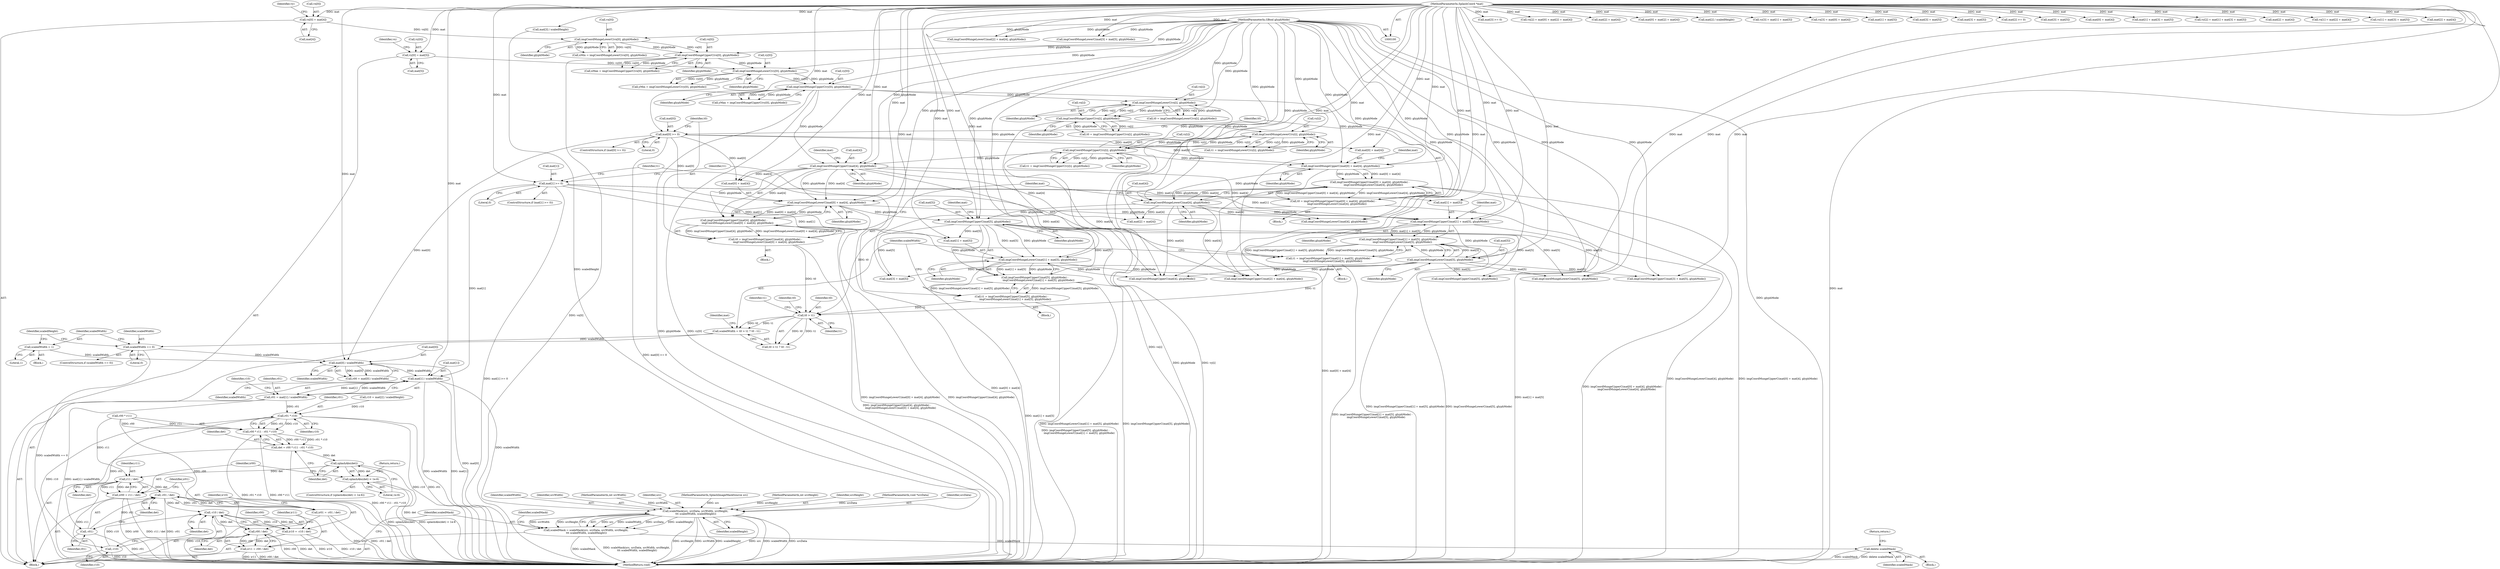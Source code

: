 digraph "0_poppler_a205e71a2dbe0c8d4f4905a76a3f79ec522eacec@pointer" {
"1000559" [label="(Call,mat[1] / scaledWidth)"];
"1000105" [label="(MethodParameterIn,SplashCoord *mat)"];
"1000390" [label="(Call,mat[1] >= 0)"];
"1000552" [label="(Call,mat[0] / scaledWidth)"];
"1000347" [label="(Call,mat[0] >= 0)"];
"1000539" [label="(Call,scaledWidth = 1)"];
"1000535" [label="(Call,scaledWidth == 0)"];
"1000432" [label="(Call,scaledWidth = t0 > t1 ? t0 : t1)"];
"1000435" [label="(Call,t0 > t1)"];
"1000372" [label="(Call,t0 = imgCoordMungeUpperC(mat[4], glyphMode) -\n         imgCoordMungeLowerC(mat[0] + mat[4], glyphMode))"];
"1000374" [label="(Call,imgCoordMungeUpperC(mat[4], glyphMode) -\n         imgCoordMungeLowerC(mat[0] + mat[4], glyphMode))"];
"1000375" [label="(Call,imgCoordMungeUpperC(mat[4], glyphMode))"];
"1000251" [label="(Call,imgCoordMungeUpperC(vy[0], glyphMode))"];
"1000244" [label="(Call,imgCoordMungeLowerC(vy[0], glyphMode))"];
"1000147" [label="(Call,vy[0] = mat[5])"];
"1000237" [label="(Call,imgCoordMungeUpperC(vx[0], glyphMode))"];
"1000230" [label="(Call,imgCoordMungeLowerC(vx[0], glyphMode))"];
"1000140" [label="(Call,vx[0] = mat[4])"];
"1000106" [label="(MethodParameterIn,GBool glyphMode)"];
"1000313" [label="(Call,imgCoordMungeUpperC(vy[i], glyphMode))"];
"1000298" [label="(Call,imgCoordMungeLowerC(vy[i], glyphMode))"];
"1000283" [label="(Call,imgCoordMungeUpperC(vx[i], glyphMode))"];
"1000268" [label="(Call,imgCoordMungeLowerC(vx[i], glyphMode))"];
"1000380" [label="(Call,imgCoordMungeLowerC(mat[0] + mat[4], glyphMode))"];
"1000353" [label="(Call,t0 = imgCoordMungeUpperC(mat[0] + mat[4], glyphMode) -\n         imgCoordMungeLowerC(mat[4], glyphMode))"];
"1000355" [label="(Call,imgCoordMungeUpperC(mat[0] + mat[4], glyphMode) -\n         imgCoordMungeLowerC(mat[4], glyphMode))"];
"1000356" [label="(Call,imgCoordMungeUpperC(mat[0] + mat[4], glyphMode))"];
"1000365" [label="(Call,imgCoordMungeLowerC(mat[4], glyphMode))"];
"1000396" [label="(Call,t1 = imgCoordMungeUpperC(mat[1] + mat[5], glyphMode) -\n         imgCoordMungeLowerC(mat[5], glyphMode))"];
"1000398" [label="(Call,imgCoordMungeUpperC(mat[1] + mat[5], glyphMode) -\n         imgCoordMungeLowerC(mat[5], glyphMode))"];
"1000399" [label="(Call,imgCoordMungeUpperC(mat[1] + mat[5], glyphMode))"];
"1000408" [label="(Call,imgCoordMungeLowerC(mat[5], glyphMode))"];
"1000415" [label="(Call,t1 = imgCoordMungeUpperC(mat[5], glyphMode) -\n         imgCoordMungeLowerC(mat[1] + mat[5], glyphMode))"];
"1000417" [label="(Call,imgCoordMungeUpperC(mat[5], glyphMode) -\n         imgCoordMungeLowerC(mat[1] + mat[5], glyphMode))"];
"1000418" [label="(Call,imgCoordMungeUpperC(mat[5], glyphMode))"];
"1000423" [label="(Call,imgCoordMungeLowerC(mat[1] + mat[5], glyphMode))"];
"1000557" [label="(Call,r01 = mat[1] / scaledWidth)"];
"1000584" [label="(Call,r01 * r10)"];
"1000580" [label="(Call,r00 * r11 - r01 * r10)"];
"1000578" [label="(Call,det = r00 * r11 - r01 * r10)"];
"1000589" [label="(Call,splashAbs(det))"];
"1000588" [label="(Call,splashAbs(det) < 1e-6)"];
"1000596" [label="(Call,r11 / det)"];
"1000594" [label="(Call,ir00 = r11 / det)"];
"1000601" [label="(Call,-r01 / det)"];
"1000599" [label="(Call,ir01 = -r01 / det)"];
"1000607" [label="(Call,-r10 / det)"];
"1000605" [label="(Call,ir10 = -r10 / det)"];
"1000613" [label="(Call,r00 / det)"];
"1000611" [label="(Call,ir11 = r00 / det)"];
"1000602" [label="(Call,-r01)"];
"1000608" [label="(Call,-r10)"];
"1000618" [label="(Call,scaleMask(src, srcData, srcWidth, srcHeight,\n \t\t\t scaledWidth, scaledHeight))"];
"1000616" [label="(Call,scaledMask = scaleMask(src, srcData, srcWidth, srcHeight,\n \t\t\t scaledWidth, scaledHeight))"];
"1000637" [label="(Call,delete scaledMask)"];
"1000557" [label="(Call,r01 = mat[1] / scaledWidth)"];
"1000241" [label="(Identifier,glyphMode)"];
"1000419" [label="(Call,mat[5])"];
"1000608" [label="(Call,-r10)"];
"1000252" [label="(Call,vy[0])"];
"1000269" [label="(Call,vx[i])"];
"1000407" [label="(Identifier,glyphMode)"];
"1000484" [label="(Call,mat[3] >= 0)"];
"1000375" [label="(Call,imgCoordMungeUpperC(mat[4], glyphMode))"];
"1000585" [label="(Identifier,r01)"];
"1000620" [label="(Identifier,srcData)"];
"1000107" [label="(Block,)"];
"1000594" [label="(Call,ir00 = r11 / det)"];
"1000299" [label="(Call,vy[i])"];
"1000539" [label="(Call,scaledWidth = 1)"];
"1000541" [label="(Literal,1)"];
"1000410" [label="(Identifier,mat)"];
"1000423" [label="(Call,imgCoordMungeLowerC(mat[1] + mat[5], glyphMode))"];
"1000311" [label="(Call,t1 = imgCoordMungeUpperC(vy[i], glyphMode))"];
"1000615" [label="(Identifier,det)"];
"1000414" [label="(Block,)"];
"1000372" [label="(Call,t0 = imgCoordMungeUpperC(mat[4], glyphMode) -\n         imgCoordMungeLowerC(mat[0] + mat[4], glyphMode))"];
"1000618" [label="(Call,scaleMask(src, srcData, srcWidth, srcHeight,\n \t\t\t scaledWidth, scaledHeight))"];
"1000451" [label="(Call,mat[2] + mat[4])"];
"1000415" [label="(Call,t1 = imgCoordMungeUpperC(mat[5], glyphMode) -\n         imgCoordMungeLowerC(mat[1] + mat[5], glyphMode))"];
"1000371" [label="(Block,)"];
"1000144" [label="(Call,mat[4])"];
"1000347" [label="(Call,mat[0] >= 0)"];
"1000417" [label="(Call,imgCoordMungeUpperC(mat[5], glyphMode) -\n         imgCoordMungeLowerC(mat[1] + mat[5], glyphMode))"];
"1000601" [label="(Call,-r01 / det)"];
"1000538" [label="(Block,)"];
"1000416" [label="(Identifier,t1)"];
"1000624" [label="(Identifier,scaledHeight)"];
"1000176" [label="(Call,vx[2] = mat[0] + mat[2] + mat[4])"];
"1000158" [label="(Call,mat[2] + mat[4])"];
"1000391" [label="(Call,mat[1])"];
"1000435" [label="(Call,t0 > t1)"];
"1000438" [label="(Identifier,t0)"];
"1000234" [label="(Identifier,glyphMode)"];
"1000314" [label="(Call,vy[i])"];
"1000238" [label="(Call,vx[0])"];
"1000540" [label="(Identifier,scaledWidth)"];
"1000616" [label="(Call,scaledMask = scaleMask(src, srcData, srcWidth, srcHeight,\n \t\t\t scaledWidth, scaledHeight))"];
"1000593" [label="(Return,return;)"];
"1000395" [label="(Block,)"];
"1000628" [label="(Identifier,scaledMask)"];
"1000156" [label="(Identifier,vx)"];
"1000373" [label="(Identifier,t0)"];
"1000434" [label="(Call,t0 > t1 ? t0 : t1)"];
"1000617" [label="(Identifier,scaledMask)"];
"1000459" [label="(Call,imgCoordMungeLowerC(mat[4], glyphMode))"];
"1000394" [label="(Literal,0)"];
"1000180" [label="(Call,mat[0] + mat[2] + mat[4])"];
"1000623" [label="(Identifier,scaledWidth)"];
"1000558" [label="(Identifier,r01)"];
"1000242" [label="(Call,yMin = imgCoordMungeLowerC(vy[0], glyphMode))"];
"1000237" [label="(Call,imgCoordMungeUpperC(vx[0], glyphMode))"];
"1000566" [label="(Call,mat[2] / scaledHeight)"];
"1000302" [label="(Identifier,glyphMode)"];
"1000591" [label="(Literal,1e-6)"];
"1000573" [label="(Call,mat[3] / scaledHeight)"];
"1000621" [label="(Identifier,srcWidth)"];
"1000287" [label="(Identifier,glyphMode)"];
"1000652" [label="(MethodReturn,void)"];
"1000255" [label="(Identifier,glyphMode)"];
"1000596" [label="(Call,r11 / det)"];
"1000553" [label="(Call,mat[0])"];
"1000398" [label="(Call,imgCoordMungeUpperC(mat[1] + mat[5], glyphMode) -\n         imgCoordMungeLowerC(mat[5], glyphMode))"];
"1000638" [label="(Identifier,scaledMask)"];
"1000565" [label="(Identifier,r10)"];
"1000400" [label="(Call,mat[1] + mat[5])"];
"1000217" [label="(Call,vy[3] = mat[1] + mat[5])"];
"1000244" [label="(Call,imgCoordMungeLowerC(vy[0], glyphMode))"];
"1000206" [label="(Call,vx[3] = mat[0] + mat[4])"];
"1000614" [label="(Identifier,r00)"];
"1000418" [label="(Call,imgCoordMungeUpperC(mat[5], glyphMode))"];
"1000221" [label="(Call,mat[1] + mat[5])"];
"1000611" [label="(Call,ir11 = r00 / det)"];
"1000396" [label="(Call,t1 = imgCoordMungeUpperC(mat[1] + mat[5], glyphMode) -\n         imgCoordMungeLowerC(mat[5], glyphMode))"];
"1000436" [label="(Identifier,t0)"];
"1000272" [label="(Identifier,glyphMode)"];
"1000631" [label="(Block,)"];
"1000313" [label="(Call,imgCoordMungeUpperC(vy[i], glyphMode))"];
"1000399" [label="(Call,imgCoordMungeUpperC(mat[1] + mat[5], glyphMode))"];
"1000392" [label="(Identifier,mat)"];
"1000599" [label="(Call,ir01 = -r01 / det)"];
"1000169" [label="(Call,mat[3] + mat[5])"];
"1000517" [label="(Call,imgCoordMungeLowerC(mat[3] + mat[5], glyphMode))"];
"1000351" [label="(Literal,0)"];
"1000383" [label="(Identifier,mat)"];
"1000369" [label="(Identifier,glyphMode)"];
"1000348" [label="(Call,mat[0])"];
"1000283" [label="(Call,imgCoordMungeUpperC(vx[i], glyphMode))"];
"1000589" [label="(Call,splashAbs(det))"];
"1000432" [label="(Call,scaledWidth = t0 > t1 ? t0 : t1)"];
"1000607" [label="(Call,-r10 / det)"];
"1000613" [label="(Call,r00 / det)"];
"1000346" [label="(ControlStructure,if (mat[0] >= 0))"];
"1000245" [label="(Call,vy[0])"];
"1000439" [label="(Identifier,t1)"];
"1000586" [label="(Identifier,r10)"];
"1000103" [label="(MethodParameterIn,int srcWidth)"];
"1000437" [label="(Identifier,t1)"];
"1000148" [label="(Call,vy[0])"];
"1000376" [label="(Call,mat[4])"];
"1000602" [label="(Call,-r01)"];
"1000534" [label="(ControlStructure,if (scaledWidth == 0))"];
"1000248" [label="(Identifier,glyphMode)"];
"1000141" [label="(Call,vx[0])"];
"1000199" [label="(Call,mat[3] + mat[5])"];
"1000381" [label="(Call,mat[0] + mat[4])"];
"1000366" [label="(Call,mat[4])"];
"1000441" [label="(Call,mat[2] >= 0)"];
"1000493" [label="(Call,imgCoordMungeUpperC(mat[3] + mat[5], glyphMode))"];
"1000564" [label="(Call,r10 = mat[2] / scaledHeight)"];
"1000587" [label="(ControlStructure,if (splashAbs(det) < 1e-6))"];
"1000639" [label="(Return,return;)"];
"1000426" [label="(Identifier,mat)"];
"1000353" [label="(Call,t0 = imgCoordMungeUpperC(mat[0] + mat[4], glyphMode) -\n         imgCoordMungeLowerC(mat[4], glyphMode))"];
"1000619" [label="(Identifier,src)"];
"1000284" [label="(Call,vx[i])"];
"1000355" [label="(Call,imgCoordMungeUpperC(mat[0] + mat[4], glyphMode) -\n         imgCoordMungeLowerC(mat[4], glyphMode))"];
"1000518" [label="(Call,mat[3] + mat[5])"];
"1000552" [label="(Call,mat[0] / scaledWidth)"];
"1000210" [label="(Call,mat[0] + mat[4])"];
"1000550" [label="(Call,r00 = mat[0] / scaledWidth)"];
"1000230" [label="(Call,imgCoordMungeLowerC(vx[0], glyphMode))"];
"1000195" [label="(Call,mat[1] + mat[3] + mat[5])"];
"1000379" [label="(Identifier,glyphMode)"];
"1000584" [label="(Call,r01 * r10)"];
"1000149" [label="(Identifier,vy)"];
"1000367" [label="(Identifier,mat)"];
"1000604" [label="(Identifier,det)"];
"1000397" [label="(Identifier,t1)"];
"1000637" [label="(Call,delete scaledMask)"];
"1000317" [label="(Identifier,glyphMode)"];
"1000268" [label="(Call,imgCoordMungeLowerC(vx[i], glyphMode))"];
"1000409" [label="(Call,mat[5])"];
"1000443" [label="(Identifier,mat)"];
"1000191" [label="(Call,vy[2] = mat[1] + mat[3] + mat[5])"];
"1000537" [label="(Literal,0)"];
"1000580" [label="(Call,r00 * r11 - r01 * r10)"];
"1000605" [label="(Call,ir10 = -r10 / det)"];
"1000475" [label="(Call,mat[2] + mat[4])"];
"1000101" [label="(MethodParameterIn,SplashImageMaskSource src)"];
"1000231" [label="(Call,vx[0])"];
"1000266" [label="(Call,t0 = imgCoordMungeLowerC(vx[i], glyphMode))"];
"1000433" [label="(Identifier,scaledWidth)"];
"1000609" [label="(Identifier,r10)"];
"1000469" [label="(Call,imgCoordMungeUpperC(mat[4], glyphMode))"];
"1000235" [label="(Call,xMax = imgCoordMungeUpperC(vx[0], glyphMode))"];
"1000610" [label="(Identifier,det)"];
"1000512" [label="(Call,imgCoordMungeUpperC(mat[5], glyphMode))"];
"1000298" [label="(Call,imgCoordMungeLowerC(vy[i], glyphMode))"];
"1000422" [label="(Identifier,glyphMode)"];
"1000388" [label="(Identifier,glyphMode)"];
"1000559" [label="(Call,mat[1] / scaledWidth)"];
"1000563" [label="(Identifier,scaledWidth)"];
"1000281" [label="(Call,t0 = imgCoordMungeUpperC(vx[i], glyphMode))"];
"1000408" [label="(Call,imgCoordMungeLowerC(mat[5], glyphMode))"];
"1000579" [label="(Identifier,det)"];
"1000140" [label="(Call,vx[0] = mat[4])"];
"1000354" [label="(Identifier,t0)"];
"1000154" [label="(Call,vx[1] = mat[2] + mat[4])"];
"1000603" [label="(Identifier,r01)"];
"1000104" [label="(MethodParameterIn,int srcHeight)"];
"1000535" [label="(Call,scaledWidth == 0)"];
"1000364" [label="(Identifier,glyphMode)"];
"1000249" [label="(Call,yMax = imgCoordMungeUpperC(vy[0], glyphMode))"];
"1000165" [label="(Call,vy[1] = mat[3] + mat[5])"];
"1000560" [label="(Call,mat[1])"];
"1000578" [label="(Call,det = r00 * r11 - r01 * r10)"];
"1000494" [label="(Call,mat[3] + mat[5])"];
"1000352" [label="(Block,)"];
"1000612" [label="(Identifier,ir11)"];
"1000412" [label="(Identifier,glyphMode)"];
"1000450" [label="(Call,imgCoordMungeUpperC(mat[2] + mat[4], glyphMode))"];
"1000228" [label="(Call,xMin = imgCoordMungeLowerC(vx[0], glyphMode))"];
"1000357" [label="(Call,mat[0] + mat[4])"];
"1000474" [label="(Call,imgCoordMungeLowerC(mat[2] + mat[4], glyphMode))"];
"1000595" [label="(Identifier,ir00)"];
"1000184" [label="(Call,mat[2] + mat[4])"];
"1000356" [label="(Call,imgCoordMungeUpperC(mat[0] + mat[4], glyphMode))"];
"1000380" [label="(Call,imgCoordMungeLowerC(mat[0] + mat[4], glyphMode))"];
"1000556" [label="(Identifier,scaledWidth)"];
"1000597" [label="(Identifier,r11)"];
"1000590" [label="(Identifier,det)"];
"1000365" [label="(Call,imgCoordMungeLowerC(mat[4], glyphMode))"];
"1000431" [label="(Identifier,glyphMode)"];
"1000600" [label="(Identifier,ir01)"];
"1000389" [label="(ControlStructure,if (mat[1] >= 0))"];
"1000147" [label="(Call,vy[0] = mat[5])"];
"1000581" [label="(Call,r00 * r11)"];
"1000390" [label="(Call,mat[1] >= 0)"];
"1000106" [label="(MethodParameterIn,GBool glyphMode)"];
"1000598" [label="(Identifier,det)"];
"1000544" [label="(Identifier,scaledHeight)"];
"1000622" [label="(Identifier,srcHeight)"];
"1000536" [label="(Identifier,scaledWidth)"];
"1000296" [label="(Call,t1 = imgCoordMungeLowerC(vy[i], glyphMode))"];
"1000424" [label="(Call,mat[1] + mat[5])"];
"1000374" [label="(Call,imgCoordMungeUpperC(mat[4], glyphMode) -\n         imgCoordMungeLowerC(mat[0] + mat[4], glyphMode))"];
"1000102" [label="(MethodParameterIn,void *srcData)"];
"1000588" [label="(Call,splashAbs(det) < 1e-6)"];
"1000105" [label="(MethodParameterIn,SplashCoord *mat)"];
"1000606" [label="(Identifier,ir10)"];
"1000251" [label="(Call,imgCoordMungeUpperC(vy[0], glyphMode))"];
"1000502" [label="(Call,imgCoordMungeLowerC(mat[5], glyphMode))"];
"1000151" [label="(Call,mat[5])"];
"1000559" -> "1000557"  [label="AST: "];
"1000559" -> "1000563"  [label="CFG: "];
"1000560" -> "1000559"  [label="AST: "];
"1000563" -> "1000559"  [label="AST: "];
"1000557" -> "1000559"  [label="CFG: "];
"1000559" -> "1000652"  [label="DDG: mat[1]"];
"1000559" -> "1000652"  [label="DDG: scaledWidth"];
"1000559" -> "1000557"  [label="DDG: mat[1]"];
"1000559" -> "1000557"  [label="DDG: scaledWidth"];
"1000105" -> "1000559"  [label="DDG: mat"];
"1000390" -> "1000559"  [label="DDG: mat[1]"];
"1000552" -> "1000559"  [label="DDG: scaledWidth"];
"1000559" -> "1000618"  [label="DDG: scaledWidth"];
"1000105" -> "1000100"  [label="AST: "];
"1000105" -> "1000652"  [label="DDG: mat"];
"1000105" -> "1000140"  [label="DDG: mat"];
"1000105" -> "1000147"  [label="DDG: mat"];
"1000105" -> "1000154"  [label="DDG: mat"];
"1000105" -> "1000158"  [label="DDG: mat"];
"1000105" -> "1000165"  [label="DDG: mat"];
"1000105" -> "1000169"  [label="DDG: mat"];
"1000105" -> "1000176"  [label="DDG: mat"];
"1000105" -> "1000180"  [label="DDG: mat"];
"1000105" -> "1000184"  [label="DDG: mat"];
"1000105" -> "1000191"  [label="DDG: mat"];
"1000105" -> "1000195"  [label="DDG: mat"];
"1000105" -> "1000199"  [label="DDG: mat"];
"1000105" -> "1000206"  [label="DDG: mat"];
"1000105" -> "1000210"  [label="DDG: mat"];
"1000105" -> "1000217"  [label="DDG: mat"];
"1000105" -> "1000221"  [label="DDG: mat"];
"1000105" -> "1000347"  [label="DDG: mat"];
"1000105" -> "1000356"  [label="DDG: mat"];
"1000105" -> "1000357"  [label="DDG: mat"];
"1000105" -> "1000365"  [label="DDG: mat"];
"1000105" -> "1000375"  [label="DDG: mat"];
"1000105" -> "1000380"  [label="DDG: mat"];
"1000105" -> "1000381"  [label="DDG: mat"];
"1000105" -> "1000390"  [label="DDG: mat"];
"1000105" -> "1000399"  [label="DDG: mat"];
"1000105" -> "1000400"  [label="DDG: mat"];
"1000105" -> "1000408"  [label="DDG: mat"];
"1000105" -> "1000418"  [label="DDG: mat"];
"1000105" -> "1000423"  [label="DDG: mat"];
"1000105" -> "1000424"  [label="DDG: mat"];
"1000105" -> "1000441"  [label="DDG: mat"];
"1000105" -> "1000450"  [label="DDG: mat"];
"1000105" -> "1000451"  [label="DDG: mat"];
"1000105" -> "1000459"  [label="DDG: mat"];
"1000105" -> "1000469"  [label="DDG: mat"];
"1000105" -> "1000474"  [label="DDG: mat"];
"1000105" -> "1000475"  [label="DDG: mat"];
"1000105" -> "1000484"  [label="DDG: mat"];
"1000105" -> "1000493"  [label="DDG: mat"];
"1000105" -> "1000494"  [label="DDG: mat"];
"1000105" -> "1000502"  [label="DDG: mat"];
"1000105" -> "1000512"  [label="DDG: mat"];
"1000105" -> "1000517"  [label="DDG: mat"];
"1000105" -> "1000518"  [label="DDG: mat"];
"1000105" -> "1000552"  [label="DDG: mat"];
"1000105" -> "1000566"  [label="DDG: mat"];
"1000105" -> "1000573"  [label="DDG: mat"];
"1000390" -> "1000389"  [label="AST: "];
"1000390" -> "1000394"  [label="CFG: "];
"1000391" -> "1000390"  [label="AST: "];
"1000394" -> "1000390"  [label="AST: "];
"1000397" -> "1000390"  [label="CFG: "];
"1000416" -> "1000390"  [label="CFG: "];
"1000390" -> "1000652"  [label="DDG: mat[1] >= 0"];
"1000390" -> "1000399"  [label="DDG: mat[1]"];
"1000390" -> "1000400"  [label="DDG: mat[1]"];
"1000390" -> "1000423"  [label="DDG: mat[1]"];
"1000390" -> "1000424"  [label="DDG: mat[1]"];
"1000552" -> "1000550"  [label="AST: "];
"1000552" -> "1000556"  [label="CFG: "];
"1000553" -> "1000552"  [label="AST: "];
"1000556" -> "1000552"  [label="AST: "];
"1000550" -> "1000552"  [label="CFG: "];
"1000552" -> "1000652"  [label="DDG: mat[0]"];
"1000552" -> "1000550"  [label="DDG: mat[0]"];
"1000552" -> "1000550"  [label="DDG: scaledWidth"];
"1000347" -> "1000552"  [label="DDG: mat[0]"];
"1000539" -> "1000552"  [label="DDG: scaledWidth"];
"1000535" -> "1000552"  [label="DDG: scaledWidth"];
"1000347" -> "1000346"  [label="AST: "];
"1000347" -> "1000351"  [label="CFG: "];
"1000348" -> "1000347"  [label="AST: "];
"1000351" -> "1000347"  [label="AST: "];
"1000354" -> "1000347"  [label="CFG: "];
"1000373" -> "1000347"  [label="CFG: "];
"1000347" -> "1000652"  [label="DDG: mat[0] >= 0"];
"1000347" -> "1000356"  [label="DDG: mat[0]"];
"1000347" -> "1000357"  [label="DDG: mat[0]"];
"1000347" -> "1000380"  [label="DDG: mat[0]"];
"1000347" -> "1000381"  [label="DDG: mat[0]"];
"1000539" -> "1000538"  [label="AST: "];
"1000539" -> "1000541"  [label="CFG: "];
"1000540" -> "1000539"  [label="AST: "];
"1000541" -> "1000539"  [label="AST: "];
"1000544" -> "1000539"  [label="CFG: "];
"1000535" -> "1000534"  [label="AST: "];
"1000535" -> "1000537"  [label="CFG: "];
"1000536" -> "1000535"  [label="AST: "];
"1000537" -> "1000535"  [label="AST: "];
"1000540" -> "1000535"  [label="CFG: "];
"1000544" -> "1000535"  [label="CFG: "];
"1000535" -> "1000652"  [label="DDG: scaledWidth == 0"];
"1000432" -> "1000535"  [label="DDG: scaledWidth"];
"1000432" -> "1000107"  [label="AST: "];
"1000432" -> "1000434"  [label="CFG: "];
"1000433" -> "1000432"  [label="AST: "];
"1000434" -> "1000432"  [label="AST: "];
"1000443" -> "1000432"  [label="CFG: "];
"1000435" -> "1000432"  [label="DDG: t0"];
"1000435" -> "1000432"  [label="DDG: t1"];
"1000435" -> "1000434"  [label="AST: "];
"1000435" -> "1000437"  [label="CFG: "];
"1000436" -> "1000435"  [label="AST: "];
"1000437" -> "1000435"  [label="AST: "];
"1000438" -> "1000435"  [label="CFG: "];
"1000439" -> "1000435"  [label="CFG: "];
"1000372" -> "1000435"  [label="DDG: t0"];
"1000353" -> "1000435"  [label="DDG: t0"];
"1000396" -> "1000435"  [label="DDG: t1"];
"1000415" -> "1000435"  [label="DDG: t1"];
"1000435" -> "1000434"  [label="DDG: t0"];
"1000435" -> "1000434"  [label="DDG: t1"];
"1000372" -> "1000371"  [label="AST: "];
"1000372" -> "1000374"  [label="CFG: "];
"1000373" -> "1000372"  [label="AST: "];
"1000374" -> "1000372"  [label="AST: "];
"1000392" -> "1000372"  [label="CFG: "];
"1000372" -> "1000652"  [label="DDG: imgCoordMungeUpperC(mat[4], glyphMode) -\n         imgCoordMungeLowerC(mat[0] + mat[4], glyphMode)"];
"1000374" -> "1000372"  [label="DDG: imgCoordMungeUpperC(mat[4], glyphMode)"];
"1000374" -> "1000372"  [label="DDG: imgCoordMungeLowerC(mat[0] + mat[4], glyphMode)"];
"1000374" -> "1000380"  [label="CFG: "];
"1000375" -> "1000374"  [label="AST: "];
"1000380" -> "1000374"  [label="AST: "];
"1000374" -> "1000652"  [label="DDG: imgCoordMungeUpperC(mat[4], glyphMode)"];
"1000374" -> "1000652"  [label="DDG: imgCoordMungeLowerC(mat[0] + mat[4], glyphMode)"];
"1000375" -> "1000374"  [label="DDG: mat[4]"];
"1000375" -> "1000374"  [label="DDG: glyphMode"];
"1000380" -> "1000374"  [label="DDG: mat[0] + mat[4]"];
"1000380" -> "1000374"  [label="DDG: glyphMode"];
"1000375" -> "1000379"  [label="CFG: "];
"1000376" -> "1000375"  [label="AST: "];
"1000379" -> "1000375"  [label="AST: "];
"1000383" -> "1000375"  [label="CFG: "];
"1000251" -> "1000375"  [label="DDG: glyphMode"];
"1000313" -> "1000375"  [label="DDG: glyphMode"];
"1000106" -> "1000375"  [label="DDG: glyphMode"];
"1000375" -> "1000380"  [label="DDG: mat[4]"];
"1000375" -> "1000380"  [label="DDG: glyphMode"];
"1000375" -> "1000381"  [label="DDG: mat[4]"];
"1000375" -> "1000450"  [label="DDG: mat[4]"];
"1000375" -> "1000451"  [label="DDG: mat[4]"];
"1000375" -> "1000459"  [label="DDG: mat[4]"];
"1000375" -> "1000469"  [label="DDG: mat[4]"];
"1000251" -> "1000249"  [label="AST: "];
"1000251" -> "1000255"  [label="CFG: "];
"1000252" -> "1000251"  [label="AST: "];
"1000255" -> "1000251"  [label="AST: "];
"1000249" -> "1000251"  [label="CFG: "];
"1000251" -> "1000652"  [label="DDG: glyphMode"];
"1000251" -> "1000652"  [label="DDG: vy[0]"];
"1000251" -> "1000249"  [label="DDG: vy[0]"];
"1000251" -> "1000249"  [label="DDG: glyphMode"];
"1000244" -> "1000251"  [label="DDG: vy[0]"];
"1000244" -> "1000251"  [label="DDG: glyphMode"];
"1000106" -> "1000251"  [label="DDG: glyphMode"];
"1000251" -> "1000268"  [label="DDG: glyphMode"];
"1000251" -> "1000356"  [label="DDG: glyphMode"];
"1000244" -> "1000242"  [label="AST: "];
"1000244" -> "1000248"  [label="CFG: "];
"1000245" -> "1000244"  [label="AST: "];
"1000248" -> "1000244"  [label="AST: "];
"1000242" -> "1000244"  [label="CFG: "];
"1000244" -> "1000242"  [label="DDG: vy[0]"];
"1000244" -> "1000242"  [label="DDG: glyphMode"];
"1000147" -> "1000244"  [label="DDG: vy[0]"];
"1000237" -> "1000244"  [label="DDG: glyphMode"];
"1000106" -> "1000244"  [label="DDG: glyphMode"];
"1000147" -> "1000107"  [label="AST: "];
"1000147" -> "1000151"  [label="CFG: "];
"1000148" -> "1000147"  [label="AST: "];
"1000151" -> "1000147"  [label="AST: "];
"1000156" -> "1000147"  [label="CFG: "];
"1000237" -> "1000235"  [label="AST: "];
"1000237" -> "1000241"  [label="CFG: "];
"1000238" -> "1000237"  [label="AST: "];
"1000241" -> "1000237"  [label="AST: "];
"1000235" -> "1000237"  [label="CFG: "];
"1000237" -> "1000652"  [label="DDG: vx[0]"];
"1000237" -> "1000235"  [label="DDG: vx[0]"];
"1000237" -> "1000235"  [label="DDG: glyphMode"];
"1000230" -> "1000237"  [label="DDG: vx[0]"];
"1000230" -> "1000237"  [label="DDG: glyphMode"];
"1000106" -> "1000237"  [label="DDG: glyphMode"];
"1000230" -> "1000228"  [label="AST: "];
"1000230" -> "1000234"  [label="CFG: "];
"1000231" -> "1000230"  [label="AST: "];
"1000234" -> "1000230"  [label="AST: "];
"1000228" -> "1000230"  [label="CFG: "];
"1000230" -> "1000228"  [label="DDG: vx[0]"];
"1000230" -> "1000228"  [label="DDG: glyphMode"];
"1000140" -> "1000230"  [label="DDG: vx[0]"];
"1000106" -> "1000230"  [label="DDG: glyphMode"];
"1000140" -> "1000107"  [label="AST: "];
"1000140" -> "1000144"  [label="CFG: "];
"1000141" -> "1000140"  [label="AST: "];
"1000144" -> "1000140"  [label="AST: "];
"1000149" -> "1000140"  [label="CFG: "];
"1000106" -> "1000100"  [label="AST: "];
"1000106" -> "1000652"  [label="DDG: glyphMode"];
"1000106" -> "1000268"  [label="DDG: glyphMode"];
"1000106" -> "1000283"  [label="DDG: glyphMode"];
"1000106" -> "1000298"  [label="DDG: glyphMode"];
"1000106" -> "1000313"  [label="DDG: glyphMode"];
"1000106" -> "1000356"  [label="DDG: glyphMode"];
"1000106" -> "1000365"  [label="DDG: glyphMode"];
"1000106" -> "1000380"  [label="DDG: glyphMode"];
"1000106" -> "1000399"  [label="DDG: glyphMode"];
"1000106" -> "1000408"  [label="DDG: glyphMode"];
"1000106" -> "1000418"  [label="DDG: glyphMode"];
"1000106" -> "1000423"  [label="DDG: glyphMode"];
"1000106" -> "1000450"  [label="DDG: glyphMode"];
"1000106" -> "1000459"  [label="DDG: glyphMode"];
"1000106" -> "1000469"  [label="DDG: glyphMode"];
"1000106" -> "1000474"  [label="DDG: glyphMode"];
"1000106" -> "1000493"  [label="DDG: glyphMode"];
"1000106" -> "1000502"  [label="DDG: glyphMode"];
"1000106" -> "1000512"  [label="DDG: glyphMode"];
"1000106" -> "1000517"  [label="DDG: glyphMode"];
"1000313" -> "1000311"  [label="AST: "];
"1000313" -> "1000317"  [label="CFG: "];
"1000314" -> "1000313"  [label="AST: "];
"1000317" -> "1000313"  [label="AST: "];
"1000311" -> "1000313"  [label="CFG: "];
"1000313" -> "1000652"  [label="DDG: vy[i]"];
"1000313" -> "1000652"  [label="DDG: glyphMode"];
"1000313" -> "1000268"  [label="DDG: glyphMode"];
"1000313" -> "1000298"  [label="DDG: vy[i]"];
"1000313" -> "1000311"  [label="DDG: vy[i]"];
"1000313" -> "1000311"  [label="DDG: glyphMode"];
"1000298" -> "1000313"  [label="DDG: vy[i]"];
"1000298" -> "1000313"  [label="DDG: glyphMode"];
"1000313" -> "1000356"  [label="DDG: glyphMode"];
"1000298" -> "1000296"  [label="AST: "];
"1000298" -> "1000302"  [label="CFG: "];
"1000299" -> "1000298"  [label="AST: "];
"1000302" -> "1000298"  [label="AST: "];
"1000296" -> "1000298"  [label="CFG: "];
"1000298" -> "1000296"  [label="DDG: vy[i]"];
"1000298" -> "1000296"  [label="DDG: glyphMode"];
"1000283" -> "1000298"  [label="DDG: glyphMode"];
"1000283" -> "1000281"  [label="AST: "];
"1000283" -> "1000287"  [label="CFG: "];
"1000284" -> "1000283"  [label="AST: "];
"1000287" -> "1000283"  [label="AST: "];
"1000281" -> "1000283"  [label="CFG: "];
"1000283" -> "1000652"  [label="DDG: vx[i]"];
"1000283" -> "1000268"  [label="DDG: vx[i]"];
"1000283" -> "1000281"  [label="DDG: vx[i]"];
"1000283" -> "1000281"  [label="DDG: glyphMode"];
"1000268" -> "1000283"  [label="DDG: vx[i]"];
"1000268" -> "1000283"  [label="DDG: glyphMode"];
"1000268" -> "1000266"  [label="AST: "];
"1000268" -> "1000272"  [label="CFG: "];
"1000269" -> "1000268"  [label="AST: "];
"1000272" -> "1000268"  [label="AST: "];
"1000266" -> "1000268"  [label="CFG: "];
"1000268" -> "1000266"  [label="DDG: vx[i]"];
"1000268" -> "1000266"  [label="DDG: glyphMode"];
"1000380" -> "1000388"  [label="CFG: "];
"1000381" -> "1000380"  [label="AST: "];
"1000388" -> "1000380"  [label="AST: "];
"1000380" -> "1000652"  [label="DDG: mat[0] + mat[4]"];
"1000380" -> "1000399"  [label="DDG: glyphMode"];
"1000380" -> "1000418"  [label="DDG: glyphMode"];
"1000353" -> "1000352"  [label="AST: "];
"1000353" -> "1000355"  [label="CFG: "];
"1000354" -> "1000353"  [label="AST: "];
"1000355" -> "1000353"  [label="AST: "];
"1000392" -> "1000353"  [label="CFG: "];
"1000353" -> "1000652"  [label="DDG: imgCoordMungeUpperC(mat[0] + mat[4], glyphMode) -\n         imgCoordMungeLowerC(mat[4], glyphMode)"];
"1000355" -> "1000353"  [label="DDG: imgCoordMungeUpperC(mat[0] + mat[4], glyphMode)"];
"1000355" -> "1000353"  [label="DDG: imgCoordMungeLowerC(mat[4], glyphMode)"];
"1000355" -> "1000365"  [label="CFG: "];
"1000356" -> "1000355"  [label="AST: "];
"1000365" -> "1000355"  [label="AST: "];
"1000355" -> "1000652"  [label="DDG: imgCoordMungeLowerC(mat[4], glyphMode)"];
"1000355" -> "1000652"  [label="DDG: imgCoordMungeUpperC(mat[0] + mat[4], glyphMode)"];
"1000356" -> "1000355"  [label="DDG: mat[0] + mat[4]"];
"1000356" -> "1000355"  [label="DDG: glyphMode"];
"1000365" -> "1000355"  [label="DDG: mat[4]"];
"1000365" -> "1000355"  [label="DDG: glyphMode"];
"1000356" -> "1000364"  [label="CFG: "];
"1000357" -> "1000356"  [label="AST: "];
"1000364" -> "1000356"  [label="AST: "];
"1000367" -> "1000356"  [label="CFG: "];
"1000356" -> "1000652"  [label="DDG: mat[0] + mat[4]"];
"1000356" -> "1000365"  [label="DDG: glyphMode"];
"1000365" -> "1000369"  [label="CFG: "];
"1000366" -> "1000365"  [label="AST: "];
"1000369" -> "1000365"  [label="AST: "];
"1000365" -> "1000399"  [label="DDG: glyphMode"];
"1000365" -> "1000418"  [label="DDG: glyphMode"];
"1000365" -> "1000450"  [label="DDG: mat[4]"];
"1000365" -> "1000451"  [label="DDG: mat[4]"];
"1000365" -> "1000459"  [label="DDG: mat[4]"];
"1000365" -> "1000469"  [label="DDG: mat[4]"];
"1000396" -> "1000395"  [label="AST: "];
"1000396" -> "1000398"  [label="CFG: "];
"1000397" -> "1000396"  [label="AST: "];
"1000398" -> "1000396"  [label="AST: "];
"1000433" -> "1000396"  [label="CFG: "];
"1000396" -> "1000652"  [label="DDG: imgCoordMungeUpperC(mat[1] + mat[5], glyphMode) -\n         imgCoordMungeLowerC(mat[5], glyphMode)"];
"1000398" -> "1000396"  [label="DDG: imgCoordMungeUpperC(mat[1] + mat[5], glyphMode)"];
"1000398" -> "1000396"  [label="DDG: imgCoordMungeLowerC(mat[5], glyphMode)"];
"1000398" -> "1000408"  [label="CFG: "];
"1000399" -> "1000398"  [label="AST: "];
"1000408" -> "1000398"  [label="AST: "];
"1000398" -> "1000652"  [label="DDG: imgCoordMungeLowerC(mat[5], glyphMode)"];
"1000398" -> "1000652"  [label="DDG: imgCoordMungeUpperC(mat[1] + mat[5], glyphMode)"];
"1000399" -> "1000398"  [label="DDG: mat[1] + mat[5]"];
"1000399" -> "1000398"  [label="DDG: glyphMode"];
"1000408" -> "1000398"  [label="DDG: mat[5]"];
"1000408" -> "1000398"  [label="DDG: glyphMode"];
"1000399" -> "1000407"  [label="CFG: "];
"1000400" -> "1000399"  [label="AST: "];
"1000407" -> "1000399"  [label="AST: "];
"1000410" -> "1000399"  [label="CFG: "];
"1000399" -> "1000652"  [label="DDG: mat[1] + mat[5]"];
"1000399" -> "1000408"  [label="DDG: glyphMode"];
"1000408" -> "1000412"  [label="CFG: "];
"1000409" -> "1000408"  [label="AST: "];
"1000412" -> "1000408"  [label="AST: "];
"1000408" -> "1000450"  [label="DDG: glyphMode"];
"1000408" -> "1000469"  [label="DDG: glyphMode"];
"1000408" -> "1000493"  [label="DDG: mat[5]"];
"1000408" -> "1000494"  [label="DDG: mat[5]"];
"1000408" -> "1000502"  [label="DDG: mat[5]"];
"1000408" -> "1000512"  [label="DDG: mat[5]"];
"1000415" -> "1000414"  [label="AST: "];
"1000415" -> "1000417"  [label="CFG: "];
"1000416" -> "1000415"  [label="AST: "];
"1000417" -> "1000415"  [label="AST: "];
"1000433" -> "1000415"  [label="CFG: "];
"1000415" -> "1000652"  [label="DDG: imgCoordMungeUpperC(mat[5], glyphMode) -\n         imgCoordMungeLowerC(mat[1] + mat[5], glyphMode)"];
"1000417" -> "1000415"  [label="DDG: imgCoordMungeUpperC(mat[5], glyphMode)"];
"1000417" -> "1000415"  [label="DDG: imgCoordMungeLowerC(mat[1] + mat[5], glyphMode)"];
"1000417" -> "1000423"  [label="CFG: "];
"1000418" -> "1000417"  [label="AST: "];
"1000423" -> "1000417"  [label="AST: "];
"1000417" -> "1000652"  [label="DDG: imgCoordMungeLowerC(mat[1] + mat[5], glyphMode)"];
"1000417" -> "1000652"  [label="DDG: imgCoordMungeUpperC(mat[5], glyphMode)"];
"1000418" -> "1000417"  [label="DDG: mat[5]"];
"1000418" -> "1000417"  [label="DDG: glyphMode"];
"1000423" -> "1000417"  [label="DDG: mat[1] + mat[5]"];
"1000423" -> "1000417"  [label="DDG: glyphMode"];
"1000418" -> "1000422"  [label="CFG: "];
"1000419" -> "1000418"  [label="AST: "];
"1000422" -> "1000418"  [label="AST: "];
"1000426" -> "1000418"  [label="CFG: "];
"1000418" -> "1000423"  [label="DDG: mat[5]"];
"1000418" -> "1000423"  [label="DDG: glyphMode"];
"1000418" -> "1000424"  [label="DDG: mat[5]"];
"1000418" -> "1000493"  [label="DDG: mat[5]"];
"1000418" -> "1000494"  [label="DDG: mat[5]"];
"1000418" -> "1000502"  [label="DDG: mat[5]"];
"1000418" -> "1000512"  [label="DDG: mat[5]"];
"1000423" -> "1000431"  [label="CFG: "];
"1000424" -> "1000423"  [label="AST: "];
"1000431" -> "1000423"  [label="AST: "];
"1000423" -> "1000652"  [label="DDG: mat[1] + mat[5]"];
"1000423" -> "1000450"  [label="DDG: glyphMode"];
"1000423" -> "1000469"  [label="DDG: glyphMode"];
"1000557" -> "1000107"  [label="AST: "];
"1000558" -> "1000557"  [label="AST: "];
"1000565" -> "1000557"  [label="CFG: "];
"1000557" -> "1000652"  [label="DDG: mat[1] / scaledWidth"];
"1000557" -> "1000584"  [label="DDG: r01"];
"1000584" -> "1000580"  [label="AST: "];
"1000584" -> "1000586"  [label="CFG: "];
"1000585" -> "1000584"  [label="AST: "];
"1000586" -> "1000584"  [label="AST: "];
"1000580" -> "1000584"  [label="CFG: "];
"1000584" -> "1000652"  [label="DDG: r10"];
"1000584" -> "1000652"  [label="DDG: r01"];
"1000584" -> "1000580"  [label="DDG: r01"];
"1000584" -> "1000580"  [label="DDG: r10"];
"1000564" -> "1000584"  [label="DDG: r10"];
"1000584" -> "1000602"  [label="DDG: r01"];
"1000584" -> "1000608"  [label="DDG: r10"];
"1000580" -> "1000578"  [label="AST: "];
"1000581" -> "1000580"  [label="AST: "];
"1000578" -> "1000580"  [label="CFG: "];
"1000580" -> "1000652"  [label="DDG: r01 * r10"];
"1000580" -> "1000652"  [label="DDG: r00 * r11"];
"1000580" -> "1000578"  [label="DDG: r00 * r11"];
"1000580" -> "1000578"  [label="DDG: r01 * r10"];
"1000581" -> "1000580"  [label="DDG: r00"];
"1000581" -> "1000580"  [label="DDG: r11"];
"1000578" -> "1000107"  [label="AST: "];
"1000579" -> "1000578"  [label="AST: "];
"1000590" -> "1000578"  [label="CFG: "];
"1000578" -> "1000652"  [label="DDG: r00 * r11 - r01 * r10"];
"1000578" -> "1000589"  [label="DDG: det"];
"1000589" -> "1000588"  [label="AST: "];
"1000589" -> "1000590"  [label="CFG: "];
"1000590" -> "1000589"  [label="AST: "];
"1000591" -> "1000589"  [label="CFG: "];
"1000589" -> "1000652"  [label="DDG: det"];
"1000589" -> "1000588"  [label="DDG: det"];
"1000589" -> "1000596"  [label="DDG: det"];
"1000588" -> "1000587"  [label="AST: "];
"1000588" -> "1000591"  [label="CFG: "];
"1000591" -> "1000588"  [label="AST: "];
"1000593" -> "1000588"  [label="CFG: "];
"1000595" -> "1000588"  [label="CFG: "];
"1000588" -> "1000652"  [label="DDG: splashAbs(det)"];
"1000588" -> "1000652"  [label="DDG: splashAbs(det) < 1e-6"];
"1000596" -> "1000594"  [label="AST: "];
"1000596" -> "1000598"  [label="CFG: "];
"1000597" -> "1000596"  [label="AST: "];
"1000598" -> "1000596"  [label="AST: "];
"1000594" -> "1000596"  [label="CFG: "];
"1000596" -> "1000652"  [label="DDG: r11"];
"1000596" -> "1000594"  [label="DDG: r11"];
"1000596" -> "1000594"  [label="DDG: det"];
"1000581" -> "1000596"  [label="DDG: r11"];
"1000596" -> "1000601"  [label="DDG: det"];
"1000594" -> "1000107"  [label="AST: "];
"1000595" -> "1000594"  [label="AST: "];
"1000600" -> "1000594"  [label="CFG: "];
"1000594" -> "1000652"  [label="DDG: ir00"];
"1000594" -> "1000652"  [label="DDG: r11 / det"];
"1000601" -> "1000599"  [label="AST: "];
"1000601" -> "1000604"  [label="CFG: "];
"1000602" -> "1000601"  [label="AST: "];
"1000604" -> "1000601"  [label="AST: "];
"1000599" -> "1000601"  [label="CFG: "];
"1000601" -> "1000652"  [label="DDG: -r01"];
"1000601" -> "1000599"  [label="DDG: -r01"];
"1000601" -> "1000599"  [label="DDG: det"];
"1000602" -> "1000601"  [label="DDG: r01"];
"1000601" -> "1000607"  [label="DDG: det"];
"1000599" -> "1000107"  [label="AST: "];
"1000600" -> "1000599"  [label="AST: "];
"1000606" -> "1000599"  [label="CFG: "];
"1000599" -> "1000652"  [label="DDG: ir01"];
"1000599" -> "1000652"  [label="DDG: -r01 / det"];
"1000607" -> "1000605"  [label="AST: "];
"1000607" -> "1000610"  [label="CFG: "];
"1000608" -> "1000607"  [label="AST: "];
"1000610" -> "1000607"  [label="AST: "];
"1000605" -> "1000607"  [label="CFG: "];
"1000607" -> "1000652"  [label="DDG: -r10"];
"1000607" -> "1000605"  [label="DDG: -r10"];
"1000607" -> "1000605"  [label="DDG: det"];
"1000608" -> "1000607"  [label="DDG: r10"];
"1000607" -> "1000613"  [label="DDG: det"];
"1000605" -> "1000107"  [label="AST: "];
"1000606" -> "1000605"  [label="AST: "];
"1000612" -> "1000605"  [label="CFG: "];
"1000605" -> "1000652"  [label="DDG: -r10 / det"];
"1000605" -> "1000652"  [label="DDG: ir10"];
"1000613" -> "1000611"  [label="AST: "];
"1000613" -> "1000615"  [label="CFG: "];
"1000614" -> "1000613"  [label="AST: "];
"1000615" -> "1000613"  [label="AST: "];
"1000611" -> "1000613"  [label="CFG: "];
"1000613" -> "1000652"  [label="DDG: r00"];
"1000613" -> "1000652"  [label="DDG: det"];
"1000613" -> "1000611"  [label="DDG: r00"];
"1000613" -> "1000611"  [label="DDG: det"];
"1000581" -> "1000613"  [label="DDG: r00"];
"1000611" -> "1000107"  [label="AST: "];
"1000612" -> "1000611"  [label="AST: "];
"1000617" -> "1000611"  [label="CFG: "];
"1000611" -> "1000652"  [label="DDG: r00 / det"];
"1000611" -> "1000652"  [label="DDG: ir11"];
"1000602" -> "1000603"  [label="CFG: "];
"1000603" -> "1000602"  [label="AST: "];
"1000604" -> "1000602"  [label="CFG: "];
"1000602" -> "1000652"  [label="DDG: r01"];
"1000608" -> "1000609"  [label="CFG: "];
"1000609" -> "1000608"  [label="AST: "];
"1000610" -> "1000608"  [label="CFG: "];
"1000608" -> "1000652"  [label="DDG: r10"];
"1000618" -> "1000616"  [label="AST: "];
"1000618" -> "1000624"  [label="CFG: "];
"1000619" -> "1000618"  [label="AST: "];
"1000620" -> "1000618"  [label="AST: "];
"1000621" -> "1000618"  [label="AST: "];
"1000622" -> "1000618"  [label="AST: "];
"1000623" -> "1000618"  [label="AST: "];
"1000624" -> "1000618"  [label="AST: "];
"1000616" -> "1000618"  [label="CFG: "];
"1000618" -> "1000652"  [label="DDG: srcHeight"];
"1000618" -> "1000652"  [label="DDG: scaledWidth"];
"1000618" -> "1000652"  [label="DDG: srcWidth"];
"1000618" -> "1000652"  [label="DDG: scaledHeight"];
"1000618" -> "1000652"  [label="DDG: src"];
"1000618" -> "1000652"  [label="DDG: srcData"];
"1000618" -> "1000616"  [label="DDG: src"];
"1000618" -> "1000616"  [label="DDG: scaledWidth"];
"1000618" -> "1000616"  [label="DDG: srcData"];
"1000618" -> "1000616"  [label="DDG: scaledHeight"];
"1000618" -> "1000616"  [label="DDG: srcWidth"];
"1000618" -> "1000616"  [label="DDG: srcHeight"];
"1000101" -> "1000618"  [label="DDG: src"];
"1000102" -> "1000618"  [label="DDG: srcData"];
"1000103" -> "1000618"  [label="DDG: srcWidth"];
"1000104" -> "1000618"  [label="DDG: srcHeight"];
"1000573" -> "1000618"  [label="DDG: scaledHeight"];
"1000616" -> "1000107"  [label="AST: "];
"1000617" -> "1000616"  [label="AST: "];
"1000628" -> "1000616"  [label="CFG: "];
"1000616" -> "1000652"  [label="DDG: scaleMask(src, srcData, srcWidth, srcHeight,\n \t\t\t scaledWidth, scaledHeight)"];
"1000616" -> "1000652"  [label="DDG: scaledMask"];
"1000616" -> "1000637"  [label="DDG: scaledMask"];
"1000637" -> "1000631"  [label="AST: "];
"1000637" -> "1000638"  [label="CFG: "];
"1000638" -> "1000637"  [label="AST: "];
"1000639" -> "1000637"  [label="CFG: "];
"1000637" -> "1000652"  [label="DDG: scaledMask"];
"1000637" -> "1000652"  [label="DDG: delete scaledMask"];
}
